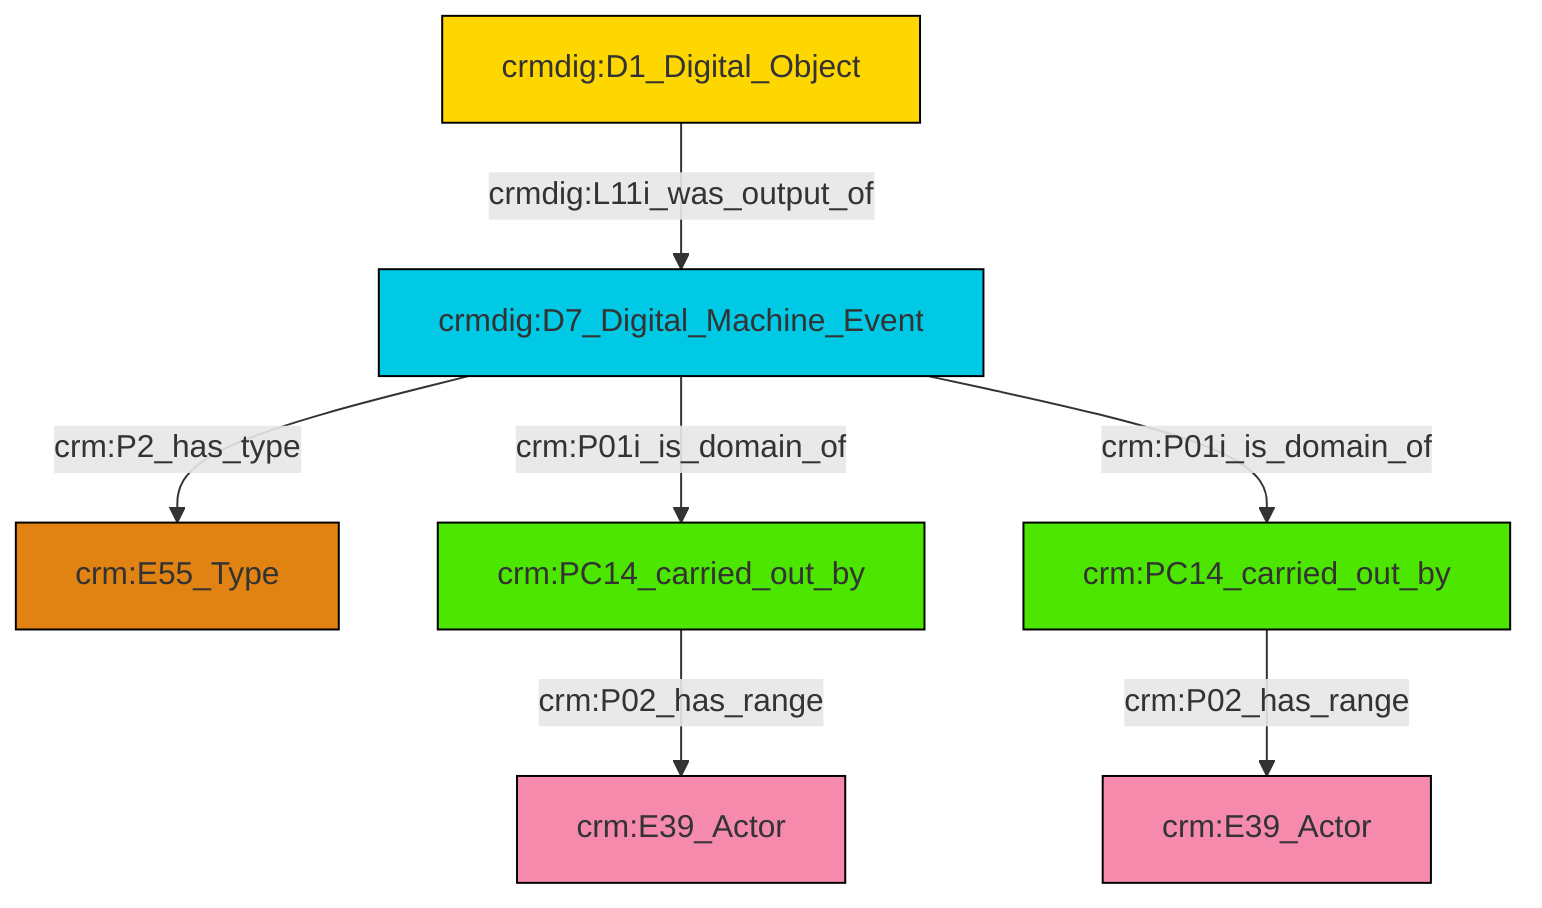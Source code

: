 graph TD
classDef Literal fill:#f2f2f2,stroke:#000000;
classDef CRM_Entity fill:#FFFFFF,stroke:#000000;
classDef Temporal_Entity fill:#00C9E6, stroke:#000000;
classDef Type fill:#E18312, stroke:#000000;
classDef Time-Span fill:#2C9C91, stroke:#000000;
classDef Appellation fill:#FFEB7F, stroke:#000000;
classDef Place fill:#008836, stroke:#000000;
classDef Persistent_Item fill:#B266B2, stroke:#000000;
classDef Conceptual_Object fill:#FFD700, stroke:#000000;
classDef Physical_Thing fill:#D2B48C, stroke:#000000;
classDef Actor fill:#f58aad, stroke:#000000;
classDef PC_Classes fill:#4ce600, stroke:#000000;
classDef Multi fill:#cccccc,stroke:#000000;

2["crmdig:D7_Digital_Machine_Event"]:::Temporal_Entity -->|crm:P01i_is_domain_of| 6["crm:PC14_carried_out_by"]:::PC_Classes
2["crmdig:D7_Digital_Machine_Event"]:::Temporal_Entity -->|crm:P01i_is_domain_of| 7["crm:PC14_carried_out_by"]:::PC_Classes
6["crm:PC14_carried_out_by"]:::PC_Classes -->|crm:P02_has_range| 4["crm:E39_Actor"]:::Actor
2["crmdig:D7_Digital_Machine_Event"]:::Temporal_Entity -->|crm:P2_has_type| 0["crm:E55_Type"]:::Type
7["crm:PC14_carried_out_by"]:::PC_Classes -->|crm:P02_has_range| 13["crm:E39_Actor"]:::Actor
11["crmdig:D1_Digital_Object"]:::Conceptual_Object -->|crmdig:L11i_was_output_of| 2["crmdig:D7_Digital_Machine_Event"]:::Temporal_Entity